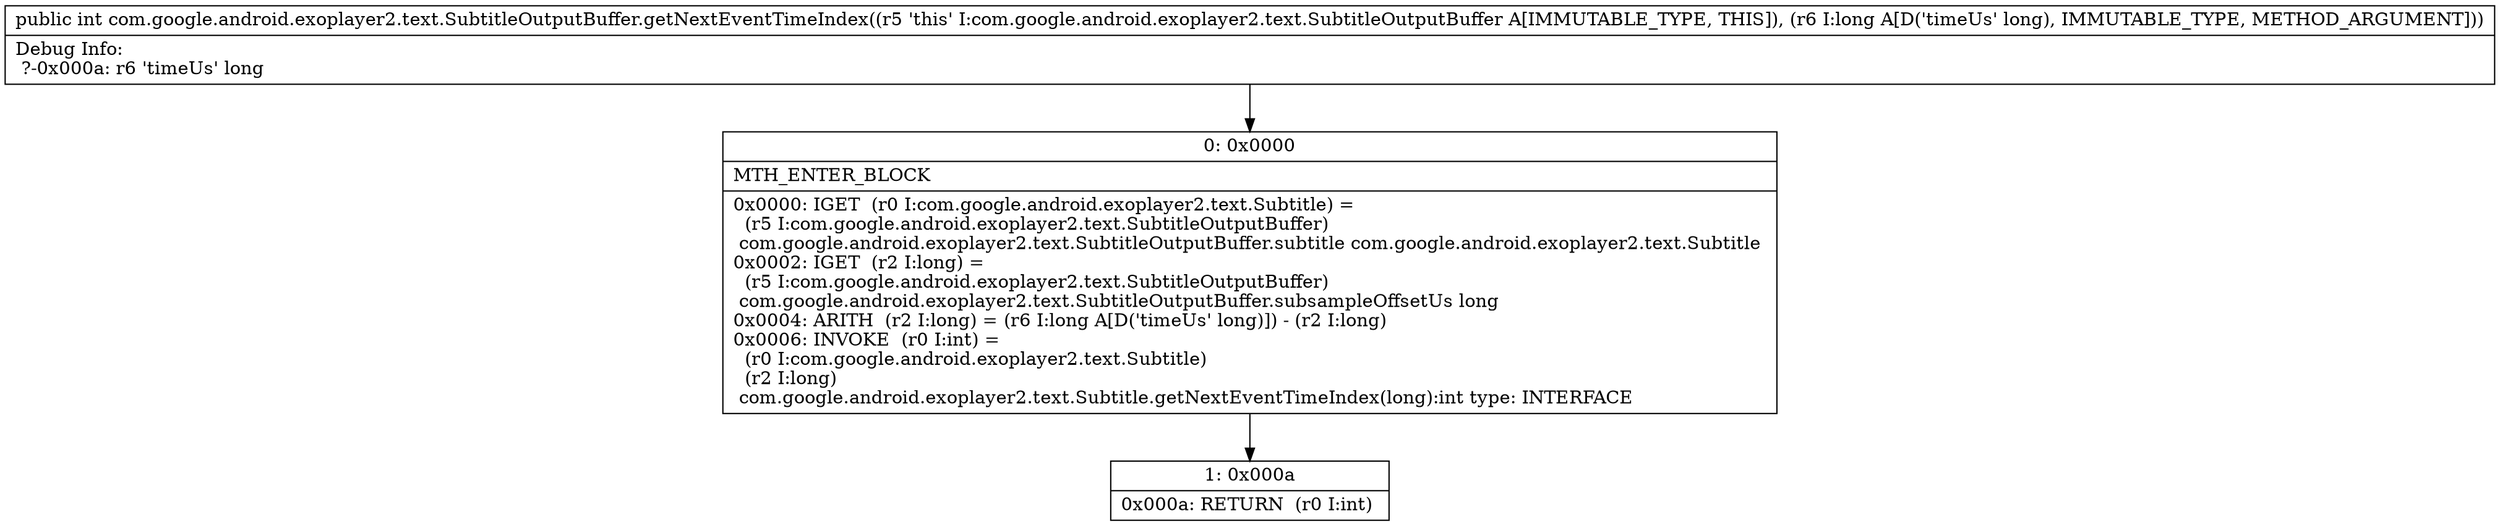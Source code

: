 digraph "CFG forcom.google.android.exoplayer2.text.SubtitleOutputBuffer.getNextEventTimeIndex(J)I" {
Node_0 [shape=record,label="{0\:\ 0x0000|MTH_ENTER_BLOCK\l|0x0000: IGET  (r0 I:com.google.android.exoplayer2.text.Subtitle) = \l  (r5 I:com.google.android.exoplayer2.text.SubtitleOutputBuffer)\l com.google.android.exoplayer2.text.SubtitleOutputBuffer.subtitle com.google.android.exoplayer2.text.Subtitle \l0x0002: IGET  (r2 I:long) = \l  (r5 I:com.google.android.exoplayer2.text.SubtitleOutputBuffer)\l com.google.android.exoplayer2.text.SubtitleOutputBuffer.subsampleOffsetUs long \l0x0004: ARITH  (r2 I:long) = (r6 I:long A[D('timeUs' long)]) \- (r2 I:long) \l0x0006: INVOKE  (r0 I:int) = \l  (r0 I:com.google.android.exoplayer2.text.Subtitle)\l  (r2 I:long)\l com.google.android.exoplayer2.text.Subtitle.getNextEventTimeIndex(long):int type: INTERFACE \l}"];
Node_1 [shape=record,label="{1\:\ 0x000a|0x000a: RETURN  (r0 I:int) \l}"];
MethodNode[shape=record,label="{public int com.google.android.exoplayer2.text.SubtitleOutputBuffer.getNextEventTimeIndex((r5 'this' I:com.google.android.exoplayer2.text.SubtitleOutputBuffer A[IMMUTABLE_TYPE, THIS]), (r6 I:long A[D('timeUs' long), IMMUTABLE_TYPE, METHOD_ARGUMENT]))  | Debug Info:\l  ?\-0x000a: r6 'timeUs' long\l}"];
MethodNode -> Node_0;
Node_0 -> Node_1;
}

